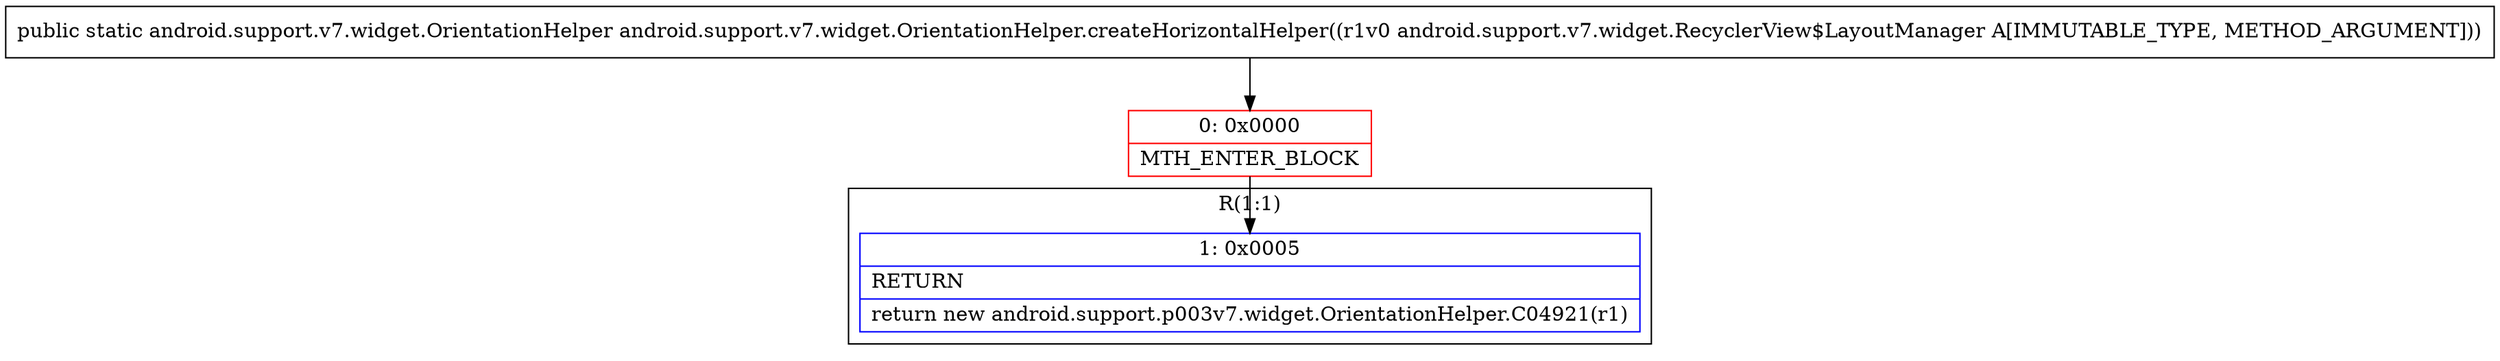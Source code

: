 digraph "CFG forandroid.support.v7.widget.OrientationHelper.createHorizontalHelper(Landroid\/support\/v7\/widget\/RecyclerView$LayoutManager;)Landroid\/support\/v7\/widget\/OrientationHelper;" {
subgraph cluster_Region_1758488417 {
label = "R(1:1)";
node [shape=record,color=blue];
Node_1 [shape=record,label="{1\:\ 0x0005|RETURN\l|return new android.support.p003v7.widget.OrientationHelper.C04921(r1)\l}"];
}
Node_0 [shape=record,color=red,label="{0\:\ 0x0000|MTH_ENTER_BLOCK\l}"];
MethodNode[shape=record,label="{public static android.support.v7.widget.OrientationHelper android.support.v7.widget.OrientationHelper.createHorizontalHelper((r1v0 android.support.v7.widget.RecyclerView$LayoutManager A[IMMUTABLE_TYPE, METHOD_ARGUMENT])) }"];
MethodNode -> Node_0;
Node_0 -> Node_1;
}


